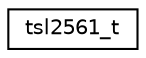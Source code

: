 digraph "Graphical Class Hierarchy"
{
 // LATEX_PDF_SIZE
  edge [fontname="Helvetica",fontsize="10",labelfontname="Helvetica",labelfontsize="10"];
  node [fontname="Helvetica",fontsize="10",shape=record];
  rankdir="LR";
  Node0 [label="tsl2561_t",height=0.2,width=0.4,color="black", fillcolor="white", style="filled",URL="$structtsl2561__t.html",tooltip="Device descriptor for the TSL2561 sensor."];
}
